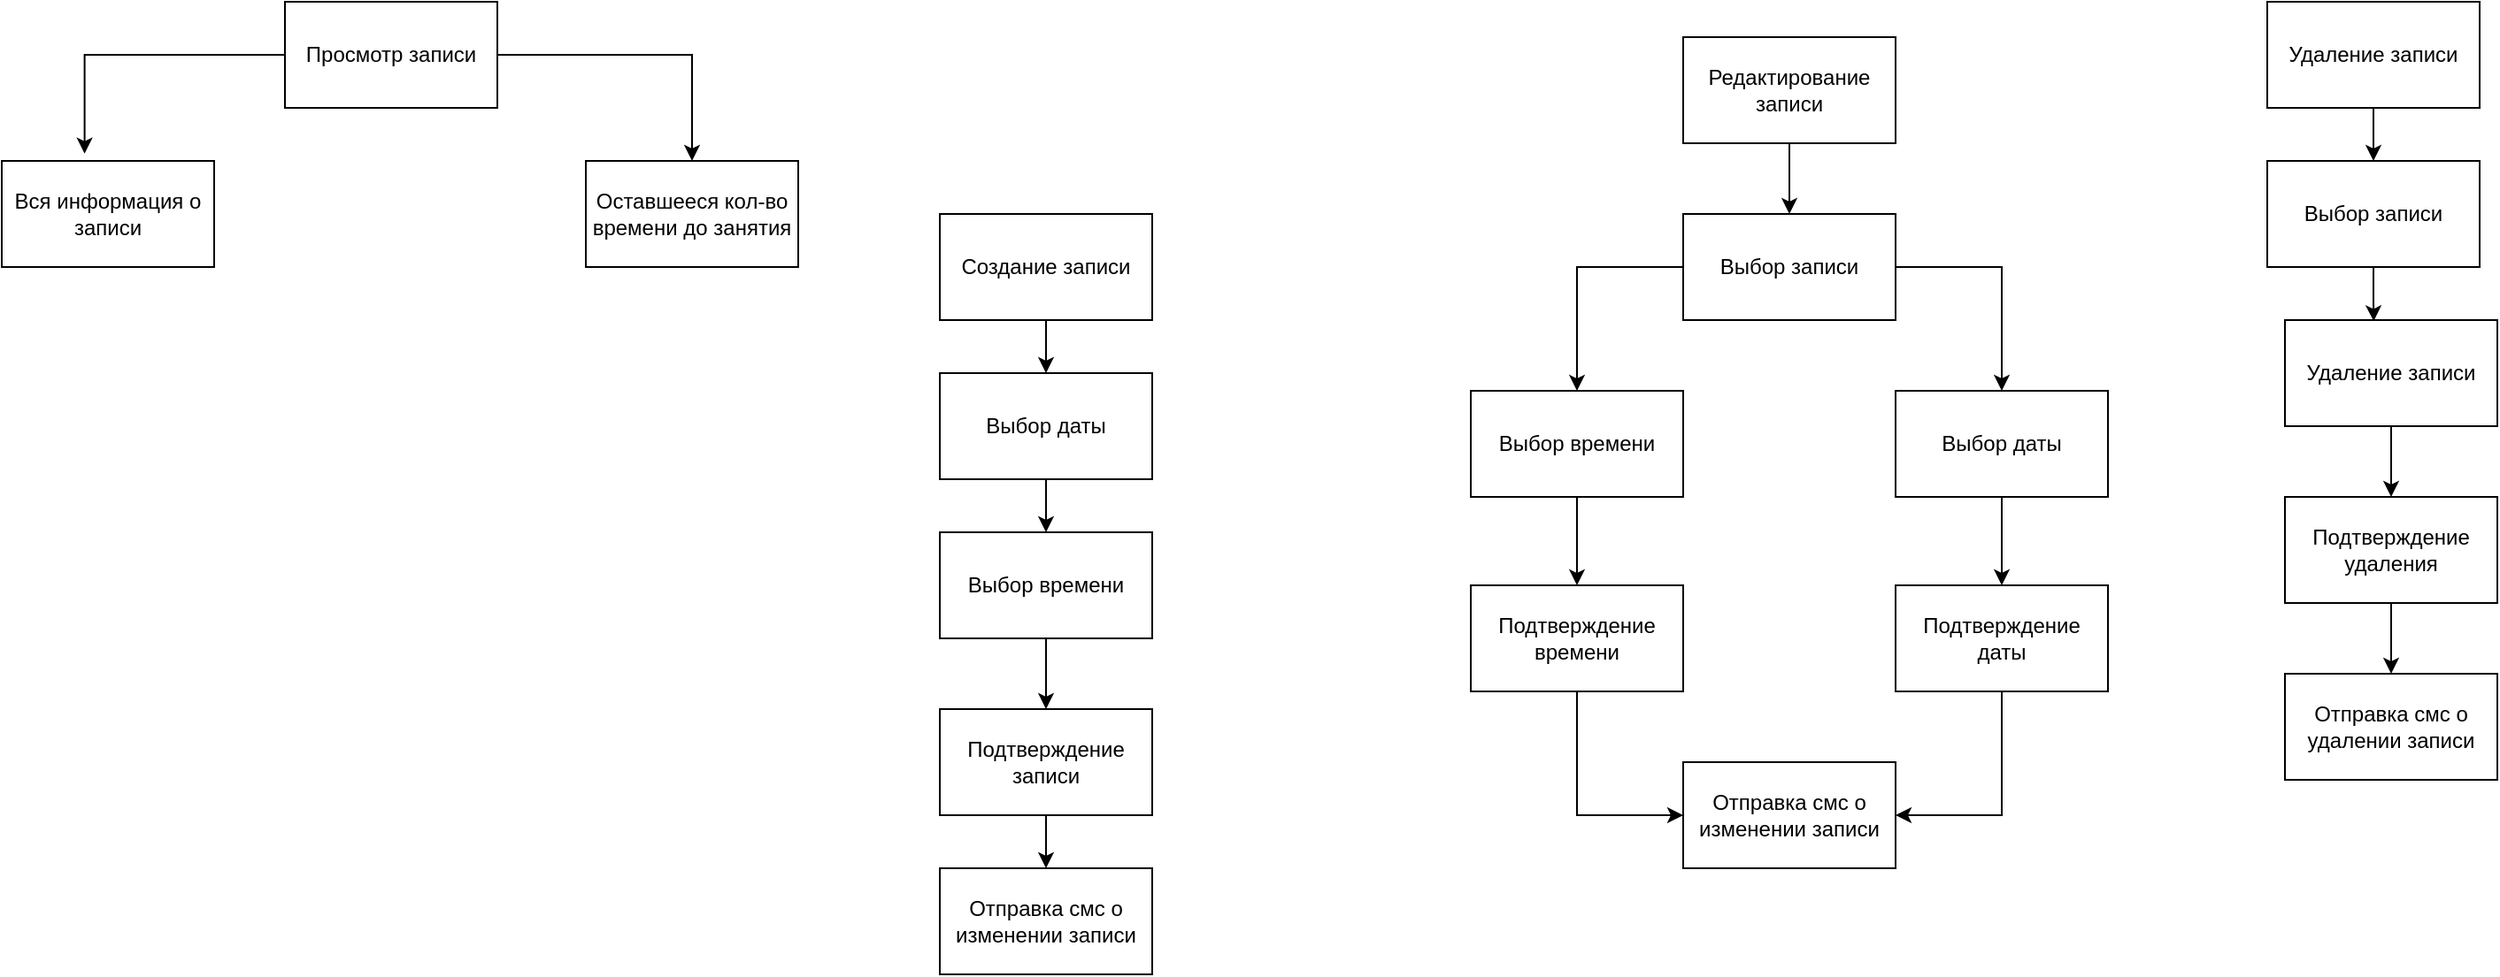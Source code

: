 <mxfile version="22.1.21" type="device">
  <diagram id="C5RBs43oDa-KdzZeNtuy" name="Page-1">
    <mxGraphModel dx="2307" dy="866" grid="1" gridSize="10" guides="1" tooltips="1" connect="1" arrows="1" fold="1" page="1" pageScale="1" pageWidth="827" pageHeight="1169" math="0" shadow="0">
      <root>
        <mxCell id="WIyWlLk6GJQsqaUBKTNV-0" />
        <mxCell id="WIyWlLk6GJQsqaUBKTNV-1" parent="WIyWlLk6GJQsqaUBKTNV-0" />
        <mxCell id="8adbqdnK-QkPUIYqeCb0-43" style="edgeStyle=orthogonalEdgeStyle;rounded=0;orthogonalLoop=1;jettySize=auto;html=1;entryX=0.5;entryY=0;entryDx=0;entryDy=0;" edge="1" parent="WIyWlLk6GJQsqaUBKTNV-1" source="8adbqdnK-QkPUIYqeCb0-0" target="8adbqdnK-QkPUIYqeCb0-4">
          <mxGeometry relative="1" as="geometry" />
        </mxCell>
        <mxCell id="8adbqdnK-QkPUIYqeCb0-0" value="Создание записи&lt;br&gt;" style="rounded=0;whiteSpace=wrap;html=1;" vertex="1" parent="WIyWlLk6GJQsqaUBKTNV-1">
          <mxGeometry x="-150" y="250" width="120" height="60" as="geometry" />
        </mxCell>
        <mxCell id="8adbqdnK-QkPUIYqeCb0-15" style="edgeStyle=orthogonalEdgeStyle;rounded=0;orthogonalLoop=1;jettySize=auto;html=1;exitX=0.5;exitY=1;exitDx=0;exitDy=0;entryX=0.5;entryY=0;entryDx=0;entryDy=0;" edge="1" parent="WIyWlLk6GJQsqaUBKTNV-1" source="8adbqdnK-QkPUIYqeCb0-1" target="8adbqdnK-QkPUIYqeCb0-8">
          <mxGeometry relative="1" as="geometry" />
        </mxCell>
        <mxCell id="8adbqdnK-QkPUIYqeCb0-1" value="Редактирование записи&lt;br&gt;" style="rounded=0;whiteSpace=wrap;html=1;" vertex="1" parent="WIyWlLk6GJQsqaUBKTNV-1">
          <mxGeometry x="270" y="150" width="120" height="60" as="geometry" />
        </mxCell>
        <mxCell id="8adbqdnK-QkPUIYqeCb0-33" style="edgeStyle=orthogonalEdgeStyle;rounded=0;orthogonalLoop=1;jettySize=auto;html=1;entryX=0.5;entryY=0;entryDx=0;entryDy=0;" edge="1" parent="WIyWlLk6GJQsqaUBKTNV-1" source="8adbqdnK-QkPUIYqeCb0-2" target="8adbqdnK-QkPUIYqeCb0-11">
          <mxGeometry relative="1" as="geometry" />
        </mxCell>
        <mxCell id="8adbqdnK-QkPUIYqeCb0-2" value="Удаление записи&lt;br&gt;" style="rounded=0;whiteSpace=wrap;html=1;" vertex="1" parent="WIyWlLk6GJQsqaUBKTNV-1">
          <mxGeometry x="600" y="130" width="120" height="60" as="geometry" />
        </mxCell>
        <mxCell id="8adbqdnK-QkPUIYqeCb0-20" style="edgeStyle=orthogonalEdgeStyle;rounded=0;orthogonalLoop=1;jettySize=auto;html=1;entryX=0.5;entryY=0;entryDx=0;entryDy=0;" edge="1" parent="WIyWlLk6GJQsqaUBKTNV-1" source="8adbqdnK-QkPUIYqeCb0-4" target="8adbqdnK-QkPUIYqeCb0-5">
          <mxGeometry relative="1" as="geometry" />
        </mxCell>
        <mxCell id="8adbqdnK-QkPUIYqeCb0-4" value="Выбор даты&lt;br&gt;" style="whiteSpace=wrap;html=1;" vertex="1" parent="WIyWlLk6GJQsqaUBKTNV-1">
          <mxGeometry x="-150" y="340" width="120" height="60" as="geometry" />
        </mxCell>
        <mxCell id="8adbqdnK-QkPUIYqeCb0-21" style="edgeStyle=orthogonalEdgeStyle;rounded=0;orthogonalLoop=1;jettySize=auto;html=1;" edge="1" parent="WIyWlLk6GJQsqaUBKTNV-1" source="8adbqdnK-QkPUIYqeCb0-5" target="8adbqdnK-QkPUIYqeCb0-6">
          <mxGeometry relative="1" as="geometry" />
        </mxCell>
        <mxCell id="8adbqdnK-QkPUIYqeCb0-5" value="Выбор времени" style="whiteSpace=wrap;html=1;" vertex="1" parent="WIyWlLk6GJQsqaUBKTNV-1">
          <mxGeometry x="-150" y="430" width="120" height="60" as="geometry" />
        </mxCell>
        <mxCell id="8adbqdnK-QkPUIYqeCb0-42" style="edgeStyle=orthogonalEdgeStyle;rounded=0;orthogonalLoop=1;jettySize=auto;html=1;exitX=0.5;exitY=1;exitDx=0;exitDy=0;entryX=0.5;entryY=0;entryDx=0;entryDy=0;" edge="1" parent="WIyWlLk6GJQsqaUBKTNV-1" source="8adbqdnK-QkPUIYqeCb0-6" target="8adbqdnK-QkPUIYqeCb0-22">
          <mxGeometry relative="1" as="geometry" />
        </mxCell>
        <mxCell id="8adbqdnK-QkPUIYqeCb0-6" value="Подтверждение записи&lt;br&gt;" style="whiteSpace=wrap;html=1;" vertex="1" parent="WIyWlLk6GJQsqaUBKTNV-1">
          <mxGeometry x="-150" y="530" width="120" height="60" as="geometry" />
        </mxCell>
        <mxCell id="8adbqdnK-QkPUIYqeCb0-40" style="edgeStyle=orthogonalEdgeStyle;rounded=0;orthogonalLoop=1;jettySize=auto;html=1;" edge="1" parent="WIyWlLk6GJQsqaUBKTNV-1" source="8adbqdnK-QkPUIYqeCb0-7" target="8adbqdnK-QkPUIYqeCb0-39">
          <mxGeometry relative="1" as="geometry" />
        </mxCell>
        <mxCell id="8adbqdnK-QkPUIYqeCb0-7" value="Просмотр записи&lt;br&gt;" style="rounded=0;whiteSpace=wrap;html=1;" vertex="1" parent="WIyWlLk6GJQsqaUBKTNV-1">
          <mxGeometry x="-520" y="130" width="120" height="60" as="geometry" />
        </mxCell>
        <mxCell id="8adbqdnK-QkPUIYqeCb0-16" style="edgeStyle=orthogonalEdgeStyle;rounded=0;orthogonalLoop=1;jettySize=auto;html=1;exitX=0;exitY=0.5;exitDx=0;exitDy=0;entryX=0.5;entryY=0;entryDx=0;entryDy=0;" edge="1" parent="WIyWlLk6GJQsqaUBKTNV-1" source="8adbqdnK-QkPUIYqeCb0-8" target="8adbqdnK-QkPUIYqeCb0-9">
          <mxGeometry relative="1" as="geometry" />
        </mxCell>
        <mxCell id="8adbqdnK-QkPUIYqeCb0-17" style="edgeStyle=orthogonalEdgeStyle;rounded=0;orthogonalLoop=1;jettySize=auto;html=1;exitX=1;exitY=0.5;exitDx=0;exitDy=0;entryX=0.5;entryY=0;entryDx=0;entryDy=0;" edge="1" parent="WIyWlLk6GJQsqaUBKTNV-1" source="8adbqdnK-QkPUIYqeCb0-8" target="8adbqdnK-QkPUIYqeCb0-10">
          <mxGeometry relative="1" as="geometry" />
        </mxCell>
        <mxCell id="8adbqdnK-QkPUIYqeCb0-8" value="Выбор записи&lt;br&gt;" style="whiteSpace=wrap;html=1;" vertex="1" parent="WIyWlLk6GJQsqaUBKTNV-1">
          <mxGeometry x="270" y="250" width="120" height="60" as="geometry" />
        </mxCell>
        <mxCell id="8adbqdnK-QkPUIYqeCb0-26" style="edgeStyle=orthogonalEdgeStyle;rounded=0;orthogonalLoop=1;jettySize=auto;html=1;" edge="1" parent="WIyWlLk6GJQsqaUBKTNV-1" source="8adbqdnK-QkPUIYqeCb0-9" target="8adbqdnK-QkPUIYqeCb0-24">
          <mxGeometry relative="1" as="geometry" />
        </mxCell>
        <mxCell id="8adbqdnK-QkPUIYqeCb0-9" value="Выбор времени" style="whiteSpace=wrap;html=1;" vertex="1" parent="WIyWlLk6GJQsqaUBKTNV-1">
          <mxGeometry x="150" y="350" width="120" height="60" as="geometry" />
        </mxCell>
        <mxCell id="8adbqdnK-QkPUIYqeCb0-27" style="edgeStyle=orthogonalEdgeStyle;rounded=0;orthogonalLoop=1;jettySize=auto;html=1;" edge="1" parent="WIyWlLk6GJQsqaUBKTNV-1" source="8adbqdnK-QkPUIYqeCb0-10" target="8adbqdnK-QkPUIYqeCb0-25">
          <mxGeometry relative="1" as="geometry" />
        </mxCell>
        <mxCell id="8adbqdnK-QkPUIYqeCb0-10" value="Выбор даты&lt;br&gt;" style="whiteSpace=wrap;html=1;" vertex="1" parent="WIyWlLk6GJQsqaUBKTNV-1">
          <mxGeometry x="390" y="350" width="120" height="60" as="geometry" />
        </mxCell>
        <mxCell id="8adbqdnK-QkPUIYqeCb0-11" value="Выбор записи&lt;br&gt;" style="whiteSpace=wrap;html=1;" vertex="1" parent="WIyWlLk6GJQsqaUBKTNV-1">
          <mxGeometry x="600" y="220" width="120" height="60" as="geometry" />
        </mxCell>
        <mxCell id="8adbqdnK-QkPUIYqeCb0-35" style="edgeStyle=orthogonalEdgeStyle;rounded=0;orthogonalLoop=1;jettySize=auto;html=1;entryX=0.5;entryY=0;entryDx=0;entryDy=0;" edge="1" parent="WIyWlLk6GJQsqaUBKTNV-1" source="8adbqdnK-QkPUIYqeCb0-12" target="8adbqdnK-QkPUIYqeCb0-13">
          <mxGeometry relative="1" as="geometry" />
        </mxCell>
        <mxCell id="8adbqdnK-QkPUIYqeCb0-12" value="Удаление записи&lt;br&gt;" style="whiteSpace=wrap;html=1;" vertex="1" parent="WIyWlLk6GJQsqaUBKTNV-1">
          <mxGeometry x="610" y="310" width="120" height="60" as="geometry" />
        </mxCell>
        <mxCell id="8adbqdnK-QkPUIYqeCb0-37" style="edgeStyle=orthogonalEdgeStyle;rounded=0;orthogonalLoop=1;jettySize=auto;html=1;entryX=0.5;entryY=0;entryDx=0;entryDy=0;" edge="1" parent="WIyWlLk6GJQsqaUBKTNV-1" source="8adbqdnK-QkPUIYqeCb0-13" target="8adbqdnK-QkPUIYqeCb0-36">
          <mxGeometry relative="1" as="geometry" />
        </mxCell>
        <mxCell id="8adbqdnK-QkPUIYqeCb0-13" value="Подтверждение удаления&lt;br&gt;" style="whiteSpace=wrap;html=1;" vertex="1" parent="WIyWlLk6GJQsqaUBKTNV-1">
          <mxGeometry x="610" y="410" width="120" height="60" as="geometry" />
        </mxCell>
        <mxCell id="8adbqdnK-QkPUIYqeCb0-22" value="Отправка смс о изменении записи&lt;br&gt;" style="whiteSpace=wrap;html=1;" vertex="1" parent="WIyWlLk6GJQsqaUBKTNV-1">
          <mxGeometry x="-150" y="620" width="120" height="60" as="geometry" />
        </mxCell>
        <mxCell id="8adbqdnK-QkPUIYqeCb0-23" value="Отправка смс о изменении записи&lt;br&gt;" style="whiteSpace=wrap;html=1;" vertex="1" parent="WIyWlLk6GJQsqaUBKTNV-1">
          <mxGeometry x="270" y="560" width="120" height="60" as="geometry" />
        </mxCell>
        <mxCell id="8adbqdnK-QkPUIYqeCb0-32" style="edgeStyle=orthogonalEdgeStyle;rounded=0;orthogonalLoop=1;jettySize=auto;html=1;entryX=0;entryY=0.5;entryDx=0;entryDy=0;" edge="1" parent="WIyWlLk6GJQsqaUBKTNV-1" source="8adbqdnK-QkPUIYqeCb0-24" target="8adbqdnK-QkPUIYqeCb0-23">
          <mxGeometry relative="1" as="geometry" />
        </mxCell>
        <mxCell id="8adbqdnK-QkPUIYqeCb0-24" value="Подтверждение времени&lt;br&gt;" style="whiteSpace=wrap;html=1;" vertex="1" parent="WIyWlLk6GJQsqaUBKTNV-1">
          <mxGeometry x="150" y="460" width="120" height="60" as="geometry" />
        </mxCell>
        <mxCell id="8adbqdnK-QkPUIYqeCb0-31" style="edgeStyle=orthogonalEdgeStyle;rounded=0;orthogonalLoop=1;jettySize=auto;html=1;entryX=1;entryY=0.5;entryDx=0;entryDy=0;" edge="1" parent="WIyWlLk6GJQsqaUBKTNV-1" source="8adbqdnK-QkPUIYqeCb0-25" target="8adbqdnK-QkPUIYqeCb0-23">
          <mxGeometry relative="1" as="geometry" />
        </mxCell>
        <mxCell id="8adbqdnK-QkPUIYqeCb0-25" value="Подтверждение даты&lt;br&gt;" style="whiteSpace=wrap;html=1;" vertex="1" parent="WIyWlLk6GJQsqaUBKTNV-1">
          <mxGeometry x="390" y="460" width="120" height="60" as="geometry" />
        </mxCell>
        <mxCell id="8adbqdnK-QkPUIYqeCb0-34" style="edgeStyle=orthogonalEdgeStyle;rounded=0;orthogonalLoop=1;jettySize=auto;html=1;entryX=0.418;entryY=0.011;entryDx=0;entryDy=0;entryPerimeter=0;" edge="1" parent="WIyWlLk6GJQsqaUBKTNV-1" source="8adbqdnK-QkPUIYqeCb0-11" target="8adbqdnK-QkPUIYqeCb0-12">
          <mxGeometry relative="1" as="geometry" />
        </mxCell>
        <mxCell id="8adbqdnK-QkPUIYqeCb0-36" value="Отправка смс о удалении записи" style="whiteSpace=wrap;html=1;" vertex="1" parent="WIyWlLk6GJQsqaUBKTNV-1">
          <mxGeometry x="610" y="510" width="120" height="60" as="geometry" />
        </mxCell>
        <mxCell id="8adbqdnK-QkPUIYqeCb0-38" value="Вся информация о записи" style="rounded=0;whiteSpace=wrap;html=1;" vertex="1" parent="WIyWlLk6GJQsqaUBKTNV-1">
          <mxGeometry x="-680" y="220" width="120" height="60" as="geometry" />
        </mxCell>
        <mxCell id="8adbqdnK-QkPUIYqeCb0-39" value="Оставшееся кол-во времени до занятия" style="rounded=0;whiteSpace=wrap;html=1;" vertex="1" parent="WIyWlLk6GJQsqaUBKTNV-1">
          <mxGeometry x="-350" y="220" width="120" height="60" as="geometry" />
        </mxCell>
        <mxCell id="8adbqdnK-QkPUIYqeCb0-41" style="edgeStyle=orthogonalEdgeStyle;rounded=0;orthogonalLoop=1;jettySize=auto;html=1;entryX=0.39;entryY=-0.069;entryDx=0;entryDy=0;entryPerimeter=0;" edge="1" parent="WIyWlLk6GJQsqaUBKTNV-1" source="8adbqdnK-QkPUIYqeCb0-7" target="8adbqdnK-QkPUIYqeCb0-38">
          <mxGeometry relative="1" as="geometry" />
        </mxCell>
      </root>
    </mxGraphModel>
  </diagram>
</mxfile>
